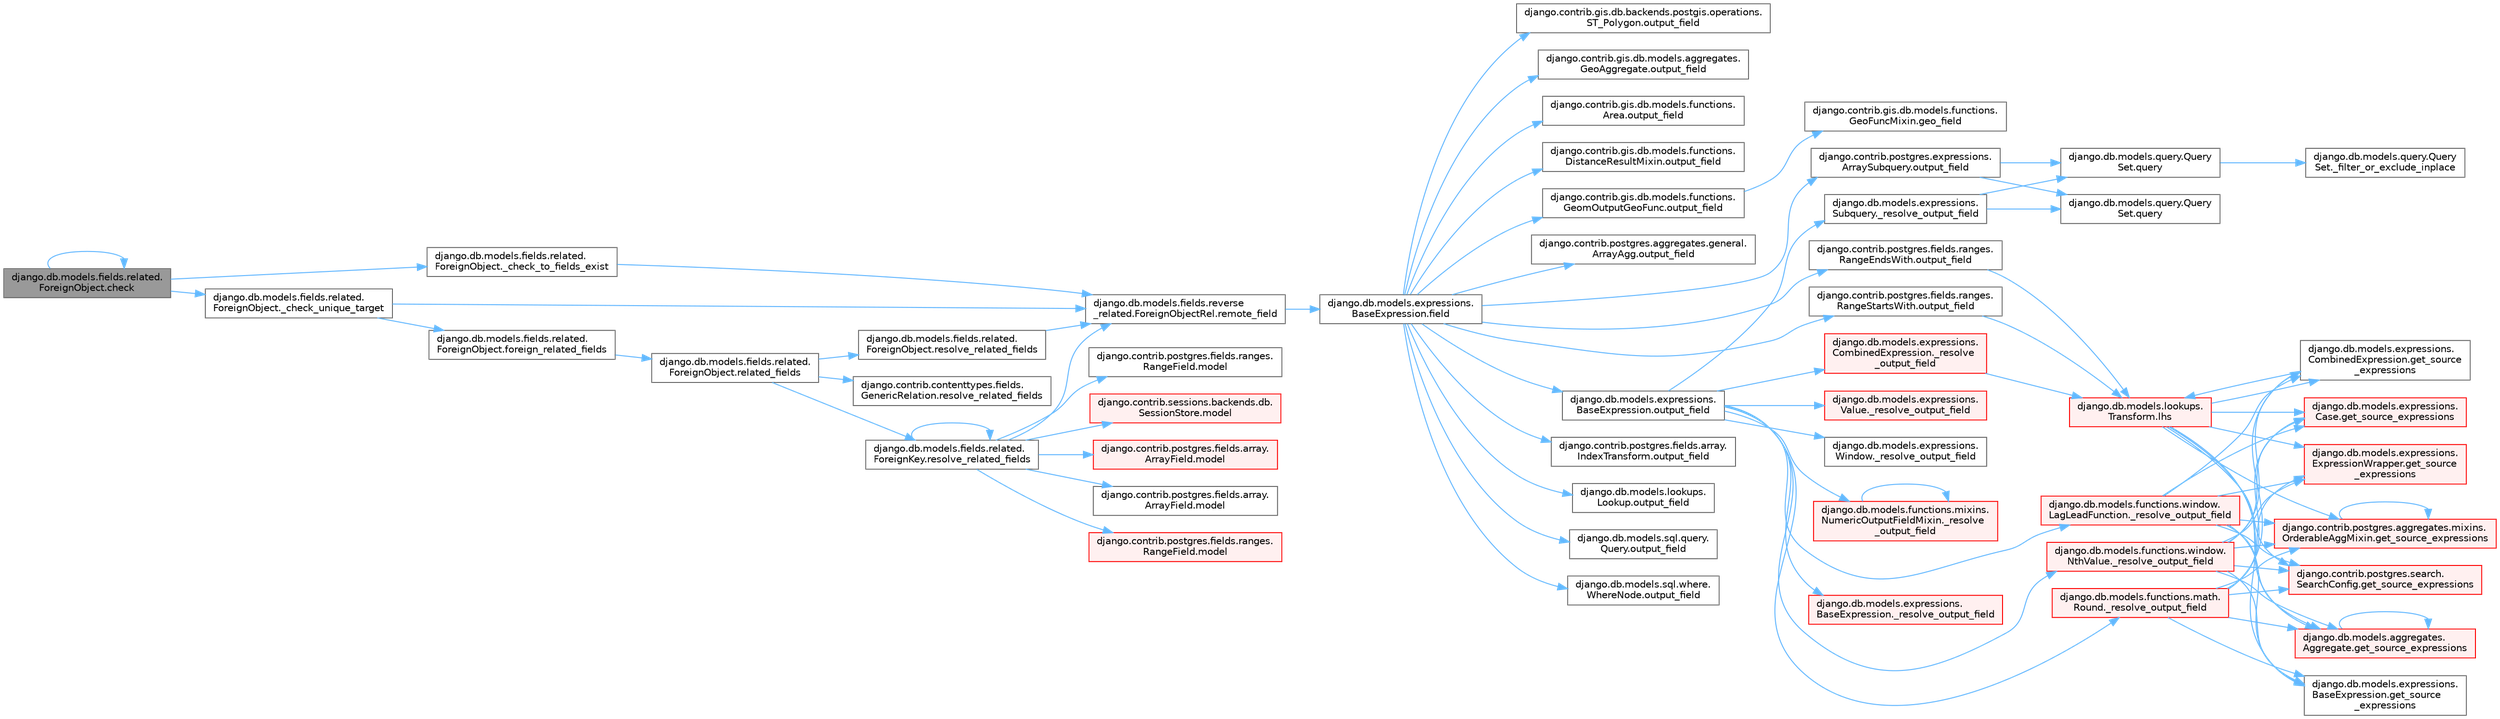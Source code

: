 digraph "django.db.models.fields.related.ForeignObject.check"
{
 // LATEX_PDF_SIZE
  bgcolor="transparent";
  edge [fontname=Helvetica,fontsize=10,labelfontname=Helvetica,labelfontsize=10];
  node [fontname=Helvetica,fontsize=10,shape=box,height=0.2,width=0.4];
  rankdir="LR";
  Node1 [id="Node000001",label="django.db.models.fields.related.\lForeignObject.check",height=0.2,width=0.4,color="gray40", fillcolor="grey60", style="filled", fontcolor="black",tooltip=" "];
  Node1 -> Node2 [id="edge1_Node000001_Node000002",color="steelblue1",style="solid",tooltip=" "];
  Node2 [id="Node000002",label="django.db.models.fields.related.\lForeignObject._check_to_fields_exist",height=0.2,width=0.4,color="grey40", fillcolor="white", style="filled",URL="$classdjango_1_1db_1_1models_1_1fields_1_1related_1_1_foreign_object.html#a92a69583043599c1ede8bfc7201d5d57",tooltip=" "];
  Node2 -> Node3 [id="edge2_Node000002_Node000003",color="steelblue1",style="solid",tooltip=" "];
  Node3 [id="Node000003",label="django.db.models.fields.reverse\l_related.ForeignObjectRel.remote_field",height=0.2,width=0.4,color="grey40", fillcolor="white", style="filled",URL="$classdjango_1_1db_1_1models_1_1fields_1_1reverse__related_1_1_foreign_object_rel.html#aa8a0852218a886d7e53aa643d36cb8b2",tooltip=" "];
  Node3 -> Node4 [id="edge3_Node000003_Node000004",color="steelblue1",style="solid",tooltip=" "];
  Node4 [id="Node000004",label="django.db.models.expressions.\lBaseExpression.field",height=0.2,width=0.4,color="grey40", fillcolor="white", style="filled",URL="$classdjango_1_1db_1_1models_1_1expressions_1_1_base_expression.html#a70aeb35391ada82c2e9f02b1c3ac150c",tooltip=" "];
  Node4 -> Node5 [id="edge4_Node000004_Node000005",color="steelblue1",style="solid",tooltip=" "];
  Node5 [id="Node000005",label="django.contrib.gis.db.backends.postgis.operations.\lST_Polygon.output_field",height=0.2,width=0.4,color="grey40", fillcolor="white", style="filled",URL="$classdjango_1_1contrib_1_1gis_1_1db_1_1backends_1_1postgis_1_1operations_1_1_s_t___polygon.html#a4427b1b0cb4e6df4fde6c045c562118a",tooltip=" "];
  Node4 -> Node6 [id="edge5_Node000004_Node000006",color="steelblue1",style="solid",tooltip=" "];
  Node6 [id="Node000006",label="django.contrib.gis.db.models.aggregates.\lGeoAggregate.output_field",height=0.2,width=0.4,color="grey40", fillcolor="white", style="filled",URL="$classdjango_1_1contrib_1_1gis_1_1db_1_1models_1_1aggregates_1_1_geo_aggregate.html#a1f680d71d32335c5854387fa09555108",tooltip=" "];
  Node4 -> Node7 [id="edge6_Node000004_Node000007",color="steelblue1",style="solid",tooltip=" "];
  Node7 [id="Node000007",label="django.contrib.gis.db.models.functions.\lArea.output_field",height=0.2,width=0.4,color="grey40", fillcolor="white", style="filled",URL="$classdjango_1_1contrib_1_1gis_1_1db_1_1models_1_1functions_1_1_area.html#a017724b08cd640b0e7e834e003cc103d",tooltip=" "];
  Node4 -> Node8 [id="edge7_Node000004_Node000008",color="steelblue1",style="solid",tooltip=" "];
  Node8 [id="Node000008",label="django.contrib.gis.db.models.functions.\lDistanceResultMixin.output_field",height=0.2,width=0.4,color="grey40", fillcolor="white", style="filled",URL="$classdjango_1_1contrib_1_1gis_1_1db_1_1models_1_1functions_1_1_distance_result_mixin.html#af219b5c12f89e181ada240244818e239",tooltip=" "];
  Node4 -> Node9 [id="edge8_Node000004_Node000009",color="steelblue1",style="solid",tooltip=" "];
  Node9 [id="Node000009",label="django.contrib.gis.db.models.functions.\lGeomOutputGeoFunc.output_field",height=0.2,width=0.4,color="grey40", fillcolor="white", style="filled",URL="$classdjango_1_1contrib_1_1gis_1_1db_1_1models_1_1functions_1_1_geom_output_geo_func.html#a55415993f9af0a2cbde3681557342482",tooltip=" "];
  Node9 -> Node10 [id="edge9_Node000009_Node000010",color="steelblue1",style="solid",tooltip=" "];
  Node10 [id="Node000010",label="django.contrib.gis.db.models.functions.\lGeoFuncMixin.geo_field",height=0.2,width=0.4,color="grey40", fillcolor="white", style="filled",URL="$classdjango_1_1contrib_1_1gis_1_1db_1_1models_1_1functions_1_1_geo_func_mixin.html#aae4bfeb201602d13218e58d1778b4c1b",tooltip=" "];
  Node4 -> Node11 [id="edge10_Node000004_Node000011",color="steelblue1",style="solid",tooltip=" "];
  Node11 [id="Node000011",label="django.contrib.postgres.aggregates.general.\lArrayAgg.output_field",height=0.2,width=0.4,color="grey40", fillcolor="white", style="filled",URL="$classdjango_1_1contrib_1_1postgres_1_1aggregates_1_1general_1_1_array_agg.html#a845ed6cbbb6d6fe470d9478934ade450",tooltip=" "];
  Node4 -> Node12 [id="edge11_Node000004_Node000012",color="steelblue1",style="solid",tooltip=" "];
  Node12 [id="Node000012",label="django.contrib.postgres.expressions.\lArraySubquery.output_field",height=0.2,width=0.4,color="grey40", fillcolor="white", style="filled",URL="$classdjango_1_1contrib_1_1postgres_1_1expressions_1_1_array_subquery.html#adfc4d450008ff7b23517e73cbd1ad172",tooltip=" "];
  Node12 -> Node13 [id="edge12_Node000012_Node000013",color="steelblue1",style="solid",tooltip=" "];
  Node13 [id="Node000013",label="django.db.models.query.Query\lSet.query",height=0.2,width=0.4,color="grey40", fillcolor="white", style="filled",URL="$classdjango_1_1db_1_1models_1_1query_1_1_query_set.html#a8028ed81b109acb162489dbd16604c83",tooltip=" "];
  Node13 -> Node14 [id="edge13_Node000013_Node000014",color="steelblue1",style="solid",tooltip=" "];
  Node14 [id="Node000014",label="django.db.models.query.Query\lSet._filter_or_exclude_inplace",height=0.2,width=0.4,color="grey40", fillcolor="white", style="filled",URL="$classdjango_1_1db_1_1models_1_1query_1_1_query_set.html#aabeb9102e4ff687eea5dc3a6d54a8a29",tooltip=" "];
  Node12 -> Node15 [id="edge14_Node000012_Node000015",color="steelblue1",style="solid",tooltip=" "];
  Node15 [id="Node000015",label="django.db.models.query.Query\lSet.query",height=0.2,width=0.4,color="grey40", fillcolor="white", style="filled",URL="$classdjango_1_1db_1_1models_1_1query_1_1_query_set.html#a0b0307a9b3f65303afb2c5783372d2c2",tooltip=" "];
  Node4 -> Node16 [id="edge15_Node000004_Node000016",color="steelblue1",style="solid",tooltip=" "];
  Node16 [id="Node000016",label="django.contrib.postgres.fields.array.\lIndexTransform.output_field",height=0.2,width=0.4,color="grey40", fillcolor="white", style="filled",URL="$classdjango_1_1contrib_1_1postgres_1_1fields_1_1array_1_1_index_transform.html#ae3ca901f64e761da8d9dff087275f9ef",tooltip=" "];
  Node4 -> Node17 [id="edge16_Node000004_Node000017",color="steelblue1",style="solid",tooltip=" "];
  Node17 [id="Node000017",label="django.contrib.postgres.fields.ranges.\lRangeEndsWith.output_field",height=0.2,width=0.4,color="grey40", fillcolor="white", style="filled",URL="$classdjango_1_1contrib_1_1postgres_1_1fields_1_1ranges_1_1_range_ends_with.html#ab81e75d2435974b6171ddb1cbce4ebd9",tooltip=" "];
  Node17 -> Node18 [id="edge17_Node000017_Node000018",color="steelblue1",style="solid",tooltip=" "];
  Node18 [id="Node000018",label="django.db.models.lookups.\lTransform.lhs",height=0.2,width=0.4,color="red", fillcolor="#FFF0F0", style="filled",URL="$classdjango_1_1db_1_1models_1_1lookups_1_1_transform.html#ac0ce01e192abd1a739a4c77fcc8a1bf9",tooltip=" "];
  Node18 -> Node19 [id="edge18_Node000018_Node000019",color="steelblue1",style="solid",tooltip=" "];
  Node19 [id="Node000019",label="django.contrib.postgres.aggregates.mixins.\lOrderableAggMixin.get_source_expressions",height=0.2,width=0.4,color="red", fillcolor="#FFF0F0", style="filled",URL="$classdjango_1_1contrib_1_1postgres_1_1aggregates_1_1mixins_1_1_orderable_agg_mixin.html#abed9d6bb5142aafc8b77ac03f9d7a989",tooltip=" "];
  Node19 -> Node19 [id="edge19_Node000019_Node000019",color="steelblue1",style="solid",tooltip=" "];
  Node18 -> Node33 [id="edge20_Node000018_Node000033",color="steelblue1",style="solid",tooltip=" "];
  Node33 [id="Node000033",label="django.contrib.postgres.search.\lSearchConfig.get_source_expressions",height=0.2,width=0.4,color="red", fillcolor="#FFF0F0", style="filled",URL="$classdjango_1_1contrib_1_1postgres_1_1search_1_1_search_config.html#a2c17d4dfedc6381528df8a0a1b3751bf",tooltip=" "];
  Node18 -> Node36 [id="edge21_Node000018_Node000036",color="steelblue1",style="solid",tooltip=" "];
  Node36 [id="Node000036",label="django.db.models.aggregates.\lAggregate.get_source_expressions",height=0.2,width=0.4,color="red", fillcolor="#FFF0F0", style="filled",URL="$classdjango_1_1db_1_1models_1_1aggregates_1_1_aggregate.html#a4a47839518c013f780a931e4bcf2d4f1",tooltip=" "];
  Node36 -> Node36 [id="edge22_Node000036_Node000036",color="steelblue1",style="solid",tooltip=" "];
  Node18 -> Node1416 [id="edge23_Node000018_Node001416",color="steelblue1",style="solid",tooltip=" "];
  Node1416 [id="Node001416",label="django.db.models.expressions.\lBaseExpression.get_source\l_expressions",height=0.2,width=0.4,color="grey40", fillcolor="white", style="filled",URL="$classdjango_1_1db_1_1models_1_1expressions_1_1_base_expression.html#a1a052b2bf91363cc1367dbffb2b47708",tooltip=" "];
  Node18 -> Node1417 [id="edge24_Node000018_Node001417",color="steelblue1",style="solid",tooltip=" "];
  Node1417 [id="Node001417",label="django.db.models.expressions.\lCase.get_source_expressions",height=0.2,width=0.4,color="red", fillcolor="#FFF0F0", style="filled",URL="$classdjango_1_1db_1_1models_1_1expressions_1_1_case.html#a342de2ff64d7b1a41e1a86d89dee51b4",tooltip=" "];
  Node18 -> Node1424 [id="edge25_Node000018_Node001424",color="steelblue1",style="solid",tooltip=" "];
  Node1424 [id="Node001424",label="django.db.models.expressions.\lCombinedExpression.get_source\l_expressions",height=0.2,width=0.4,color="grey40", fillcolor="white", style="filled",URL="$classdjango_1_1db_1_1models_1_1expressions_1_1_combined_expression.html#a310a894787d41c927558cb35b23d3a90",tooltip=" "];
  Node1424 -> Node18 [id="edge26_Node001424_Node000018",color="steelblue1",style="solid",tooltip=" "];
  Node18 -> Node1425 [id="edge27_Node000018_Node001425",color="steelblue1",style="solid",tooltip=" "];
  Node1425 [id="Node001425",label="django.db.models.expressions.\lExpressionWrapper.get_source\l_expressions",height=0.2,width=0.4,color="red", fillcolor="#FFF0F0", style="filled",URL="$classdjango_1_1db_1_1models_1_1expressions_1_1_expression_wrapper.html#abdd54fb24f108830588d86a69e619e8f",tooltip=" "];
  Node4 -> Node1411 [id="edge28_Node000004_Node001411",color="steelblue1",style="solid",tooltip=" "];
  Node1411 [id="Node001411",label="django.contrib.postgres.fields.ranges.\lRangeStartsWith.output_field",height=0.2,width=0.4,color="grey40", fillcolor="white", style="filled",URL="$classdjango_1_1contrib_1_1postgres_1_1fields_1_1ranges_1_1_range_starts_with.html#a4e864cbda43e695a0ae6b2c3b4ced157",tooltip=" "];
  Node1411 -> Node18 [id="edge29_Node001411_Node000018",color="steelblue1",style="solid",tooltip=" "];
  Node4 -> Node1412 [id="edge30_Node000004_Node001412",color="steelblue1",style="solid",tooltip=" "];
  Node1412 [id="Node001412",label="django.db.models.expressions.\lBaseExpression.output_field",height=0.2,width=0.4,color="grey40", fillcolor="white", style="filled",URL="$classdjango_1_1db_1_1models_1_1expressions_1_1_base_expression.html#a7f0982cb1de5cdeaa7f043c3ae611a6d",tooltip=" "];
  Node1412 -> Node1413 [id="edge31_Node001412_Node001413",color="steelblue1",style="solid",tooltip=" "];
  Node1413 [id="Node001413",label="django.db.models.expressions.\lBaseExpression._resolve_output_field",height=0.2,width=0.4,color="red", fillcolor="#FFF0F0", style="filled",URL="$classdjango_1_1db_1_1models_1_1expressions_1_1_base_expression.html#a4d77b67d8a2c12f240cfa67a218742d9",tooltip=" "];
  Node1412 -> Node3766 [id="edge32_Node001412_Node003766",color="steelblue1",style="solid",tooltip=" "];
  Node3766 [id="Node003766",label="django.db.models.expressions.\lCombinedExpression._resolve\l_output_field",height=0.2,width=0.4,color="red", fillcolor="#FFF0F0", style="filled",URL="$classdjango_1_1db_1_1models_1_1expressions_1_1_combined_expression.html#ad5c6df54cfa479187073e305a8cbae20",tooltip=" "];
  Node3766 -> Node18 [id="edge33_Node003766_Node000018",color="steelblue1",style="solid",tooltip=" "];
  Node1412 -> Node3768 [id="edge34_Node001412_Node003768",color="steelblue1",style="solid",tooltip=" "];
  Node3768 [id="Node003768",label="django.db.models.expressions.\lSubquery._resolve_output_field",height=0.2,width=0.4,color="grey40", fillcolor="white", style="filled",URL="$classdjango_1_1db_1_1models_1_1expressions_1_1_subquery.html#a1e6f5dc8cd3e49d208c9b8770607552d",tooltip=" "];
  Node3768 -> Node13 [id="edge35_Node003768_Node000013",color="steelblue1",style="solid",tooltip=" "];
  Node3768 -> Node15 [id="edge36_Node003768_Node000015",color="steelblue1",style="solid",tooltip=" "];
  Node1412 -> Node3769 [id="edge37_Node001412_Node003769",color="steelblue1",style="solid",tooltip=" "];
  Node3769 [id="Node003769",label="django.db.models.expressions.\lValue._resolve_output_field",height=0.2,width=0.4,color="red", fillcolor="#FFF0F0", style="filled",URL="$classdjango_1_1db_1_1models_1_1expressions_1_1_value.html#af1af121c7b76f0e7325f3276049675dd",tooltip=" "];
  Node1412 -> Node3770 [id="edge38_Node001412_Node003770",color="steelblue1",style="solid",tooltip=" "];
  Node3770 [id="Node003770",label="django.db.models.expressions.\lWindow._resolve_output_field",height=0.2,width=0.4,color="grey40", fillcolor="white", style="filled",URL="$classdjango_1_1db_1_1models_1_1expressions_1_1_window.html#a165cffc4e962ae979c8c6bf5f1ed30bd",tooltip=" "];
  Node1412 -> Node3771 [id="edge39_Node001412_Node003771",color="steelblue1",style="solid",tooltip=" "];
  Node3771 [id="Node003771",label="django.db.models.functions.math.\lRound._resolve_output_field",height=0.2,width=0.4,color="red", fillcolor="#FFF0F0", style="filled",URL="$classdjango_1_1db_1_1models_1_1functions_1_1math_1_1_round.html#aa7b9332c35bc83a0f7055177fb9304e3",tooltip=" "];
  Node3771 -> Node19 [id="edge40_Node003771_Node000019",color="steelblue1",style="solid",tooltip=" "];
  Node3771 -> Node33 [id="edge41_Node003771_Node000033",color="steelblue1",style="solid",tooltip=" "];
  Node3771 -> Node36 [id="edge42_Node003771_Node000036",color="steelblue1",style="solid",tooltip=" "];
  Node3771 -> Node1416 [id="edge43_Node003771_Node001416",color="steelblue1",style="solid",tooltip=" "];
  Node3771 -> Node1417 [id="edge44_Node003771_Node001417",color="steelblue1",style="solid",tooltip=" "];
  Node3771 -> Node1424 [id="edge45_Node003771_Node001424",color="steelblue1",style="solid",tooltip=" "];
  Node3771 -> Node1425 [id="edge46_Node003771_Node001425",color="steelblue1",style="solid",tooltip=" "];
  Node1412 -> Node3772 [id="edge47_Node001412_Node003772",color="steelblue1",style="solid",tooltip=" "];
  Node3772 [id="Node003772",label="django.db.models.functions.mixins.\lNumericOutputFieldMixin._resolve\l_output_field",height=0.2,width=0.4,color="red", fillcolor="#FFF0F0", style="filled",URL="$classdjango_1_1db_1_1models_1_1functions_1_1mixins_1_1_numeric_output_field_mixin.html#ada10dc529cfe036597471f6439dfb0c5",tooltip=" "];
  Node3772 -> Node3772 [id="edge48_Node003772_Node003772",color="steelblue1",style="solid",tooltip=" "];
  Node1412 -> Node3773 [id="edge49_Node001412_Node003773",color="steelblue1",style="solid",tooltip=" "];
  Node3773 [id="Node003773",label="django.db.models.functions.window.\lLagLeadFunction._resolve_output_field",height=0.2,width=0.4,color="red", fillcolor="#FFF0F0", style="filled",URL="$classdjango_1_1db_1_1models_1_1functions_1_1window_1_1_lag_lead_function.html#ad9fef4f0de0bae4168483d83bf154eb5",tooltip=" "];
  Node3773 -> Node19 [id="edge50_Node003773_Node000019",color="steelblue1",style="solid",tooltip=" "];
  Node3773 -> Node33 [id="edge51_Node003773_Node000033",color="steelblue1",style="solid",tooltip=" "];
  Node3773 -> Node36 [id="edge52_Node003773_Node000036",color="steelblue1",style="solid",tooltip=" "];
  Node3773 -> Node1416 [id="edge53_Node003773_Node001416",color="steelblue1",style="solid",tooltip=" "];
  Node3773 -> Node1417 [id="edge54_Node003773_Node001417",color="steelblue1",style="solid",tooltip=" "];
  Node3773 -> Node1424 [id="edge55_Node003773_Node001424",color="steelblue1",style="solid",tooltip=" "];
  Node3773 -> Node1425 [id="edge56_Node003773_Node001425",color="steelblue1",style="solid",tooltip=" "];
  Node1412 -> Node3774 [id="edge57_Node001412_Node003774",color="steelblue1",style="solid",tooltip=" "];
  Node3774 [id="Node003774",label="django.db.models.functions.window.\lNthValue._resolve_output_field",height=0.2,width=0.4,color="red", fillcolor="#FFF0F0", style="filled",URL="$classdjango_1_1db_1_1models_1_1functions_1_1window_1_1_nth_value.html#a01f5c13b954177f7f499ab3a354aa38a",tooltip=" "];
  Node3774 -> Node19 [id="edge58_Node003774_Node000019",color="steelblue1",style="solid",tooltip=" "];
  Node3774 -> Node33 [id="edge59_Node003774_Node000033",color="steelblue1",style="solid",tooltip=" "];
  Node3774 -> Node36 [id="edge60_Node003774_Node000036",color="steelblue1",style="solid",tooltip=" "];
  Node3774 -> Node1416 [id="edge61_Node003774_Node001416",color="steelblue1",style="solid",tooltip=" "];
  Node3774 -> Node1417 [id="edge62_Node003774_Node001417",color="steelblue1",style="solid",tooltip=" "];
  Node3774 -> Node1424 [id="edge63_Node003774_Node001424",color="steelblue1",style="solid",tooltip=" "];
  Node3774 -> Node1425 [id="edge64_Node003774_Node001425",color="steelblue1",style="solid",tooltip=" "];
  Node4 -> Node1561 [id="edge65_Node000004_Node001561",color="steelblue1",style="solid",tooltip=" "];
  Node1561 [id="Node001561",label="django.db.models.lookups.\lLookup.output_field",height=0.2,width=0.4,color="grey40", fillcolor="white", style="filled",URL="$classdjango_1_1db_1_1models_1_1lookups_1_1_lookup.html#ac5f7b4f3c6722942ef415a8f83b98745",tooltip=" "];
  Node4 -> Node1562 [id="edge66_Node000004_Node001562",color="steelblue1",style="solid",tooltip=" "];
  Node1562 [id="Node001562",label="django.db.models.sql.query.\lQuery.output_field",height=0.2,width=0.4,color="grey40", fillcolor="white", style="filled",URL="$classdjango_1_1db_1_1models_1_1sql_1_1query_1_1_query.html#a53ec5a7472740d502ccbe1a6e526aa26",tooltip=" "];
  Node4 -> Node1563 [id="edge67_Node000004_Node001563",color="steelblue1",style="solid",tooltip=" "];
  Node1563 [id="Node001563",label="django.db.models.sql.where.\lWhereNode.output_field",height=0.2,width=0.4,color="grey40", fillcolor="white", style="filled",URL="$classdjango_1_1db_1_1models_1_1sql_1_1where_1_1_where_node.html#ac9648ee33da9c2746f6ca859befdf6b2",tooltip=" "];
  Node1 -> Node4524 [id="edge68_Node000001_Node004524",color="steelblue1",style="solid",tooltip=" "];
  Node4524 [id="Node004524",label="django.db.models.fields.related.\lForeignObject._check_unique_target",height=0.2,width=0.4,color="grey40", fillcolor="white", style="filled",URL="$classdjango_1_1db_1_1models_1_1fields_1_1related_1_1_foreign_object.html#a4ed492942d8b8e2da8d7e9e49f7726e2",tooltip=" "];
  Node4524 -> Node3813 [id="edge69_Node004524_Node003813",color="steelblue1",style="solid",tooltip=" "];
  Node3813 [id="Node003813",label="django.db.models.fields.related.\lForeignObject.foreign_related_fields",height=0.2,width=0.4,color="grey40", fillcolor="white", style="filled",URL="$classdjango_1_1db_1_1models_1_1fields_1_1related_1_1_foreign_object.html#a28345034b37f1edef0755f1082ddc871",tooltip=" "];
  Node3813 -> Node3814 [id="edge70_Node003813_Node003814",color="steelblue1",style="solid",tooltip=" "];
  Node3814 [id="Node003814",label="django.db.models.fields.related.\lForeignObject.related_fields",height=0.2,width=0.4,color="grey40", fillcolor="white", style="filled",URL="$classdjango_1_1db_1_1models_1_1fields_1_1related_1_1_foreign_object.html#a83ea1f2762bb605dc1a20afed5f14ac2",tooltip=" "];
  Node3814 -> Node3815 [id="edge71_Node003814_Node003815",color="steelblue1",style="solid",tooltip=" "];
  Node3815 [id="Node003815",label="django.contrib.contenttypes.fields.\lGenericRelation.resolve_related_fields",height=0.2,width=0.4,color="grey40", fillcolor="white", style="filled",URL="$classdjango_1_1contrib_1_1contenttypes_1_1fields_1_1_generic_relation.html#a475106a676ed4a73081805142749ef11",tooltip=" "];
  Node3814 -> Node3816 [id="edge72_Node003814_Node003816",color="steelblue1",style="solid",tooltip=" "];
  Node3816 [id="Node003816",label="django.db.models.fields.related.\lForeignKey.resolve_related_fields",height=0.2,width=0.4,color="grey40", fillcolor="white", style="filled",URL="$classdjango_1_1db_1_1models_1_1fields_1_1related_1_1_foreign_key.html#a5d71807875ae330f9a490594f445d125",tooltip=" "];
  Node3816 -> Node25 [id="edge73_Node003816_Node000025",color="steelblue1",style="solid",tooltip=" "];
  Node25 [id="Node000025",label="django.contrib.postgres.fields.array.\lArrayField.model",height=0.2,width=0.4,color="red", fillcolor="#FFF0F0", style="filled",URL="$classdjango_1_1contrib_1_1postgres_1_1fields_1_1array_1_1_array_field.html#a4402eef4c4784e00671c9f229481f4c1",tooltip=" "];
  Node3816 -> Node26 [id="edge74_Node003816_Node000026",color="steelblue1",style="solid",tooltip=" "];
  Node26 [id="Node000026",label="django.contrib.postgres.fields.array.\lArrayField.model",height=0.2,width=0.4,color="grey40", fillcolor="white", style="filled",URL="$classdjango_1_1contrib_1_1postgres_1_1fields_1_1array_1_1_array_field.html#a50a2796de85f960ca282b56ef2d9446c",tooltip=" "];
  Node3816 -> Node27 [id="edge75_Node003816_Node000027",color="steelblue1",style="solid",tooltip=" "];
  Node27 [id="Node000027",label="django.contrib.postgres.fields.ranges.\lRangeField.model",height=0.2,width=0.4,color="red", fillcolor="#FFF0F0", style="filled",URL="$classdjango_1_1contrib_1_1postgres_1_1fields_1_1ranges_1_1_range_field.html#aa38c2bbd1bad0c8f9b0315ee468867a2",tooltip=" "];
  Node3816 -> Node28 [id="edge76_Node003816_Node000028",color="steelblue1",style="solid",tooltip=" "];
  Node28 [id="Node000028",label="django.contrib.postgres.fields.ranges.\lRangeField.model",height=0.2,width=0.4,color="grey40", fillcolor="white", style="filled",URL="$classdjango_1_1contrib_1_1postgres_1_1fields_1_1ranges_1_1_range_field.html#a91b36827f010affd1ff89569cf40d1af",tooltip=" "];
  Node3816 -> Node29 [id="edge77_Node003816_Node000029",color="steelblue1",style="solid",tooltip=" "];
  Node29 [id="Node000029",label="django.contrib.sessions.backends.db.\lSessionStore.model",height=0.2,width=0.4,color="red", fillcolor="#FFF0F0", style="filled",URL="$classdjango_1_1contrib_1_1sessions_1_1backends_1_1db_1_1_session_store.html#af52cfb4371af389c8bd4a6780274c403",tooltip=" "];
  Node3816 -> Node3 [id="edge78_Node003816_Node000003",color="steelblue1",style="solid",tooltip=" "];
  Node3816 -> Node3816 [id="edge79_Node003816_Node003816",color="steelblue1",style="solid",tooltip=" "];
  Node3814 -> Node3817 [id="edge80_Node003814_Node003817",color="steelblue1",style="solid",tooltip=" "];
  Node3817 [id="Node003817",label="django.db.models.fields.related.\lForeignObject.resolve_related_fields",height=0.2,width=0.4,color="grey40", fillcolor="white", style="filled",URL="$classdjango_1_1db_1_1models_1_1fields_1_1related_1_1_foreign_object.html#a8fa9f18a0fe3eada9e311f455bc0d126",tooltip=" "];
  Node3817 -> Node3 [id="edge81_Node003817_Node000003",color="steelblue1",style="solid",tooltip=" "];
  Node4524 -> Node3 [id="edge82_Node004524_Node000003",color="steelblue1",style="solid",tooltip=" "];
  Node1 -> Node1 [id="edge83_Node000001_Node000001",color="steelblue1",style="solid",tooltip=" "];
}
